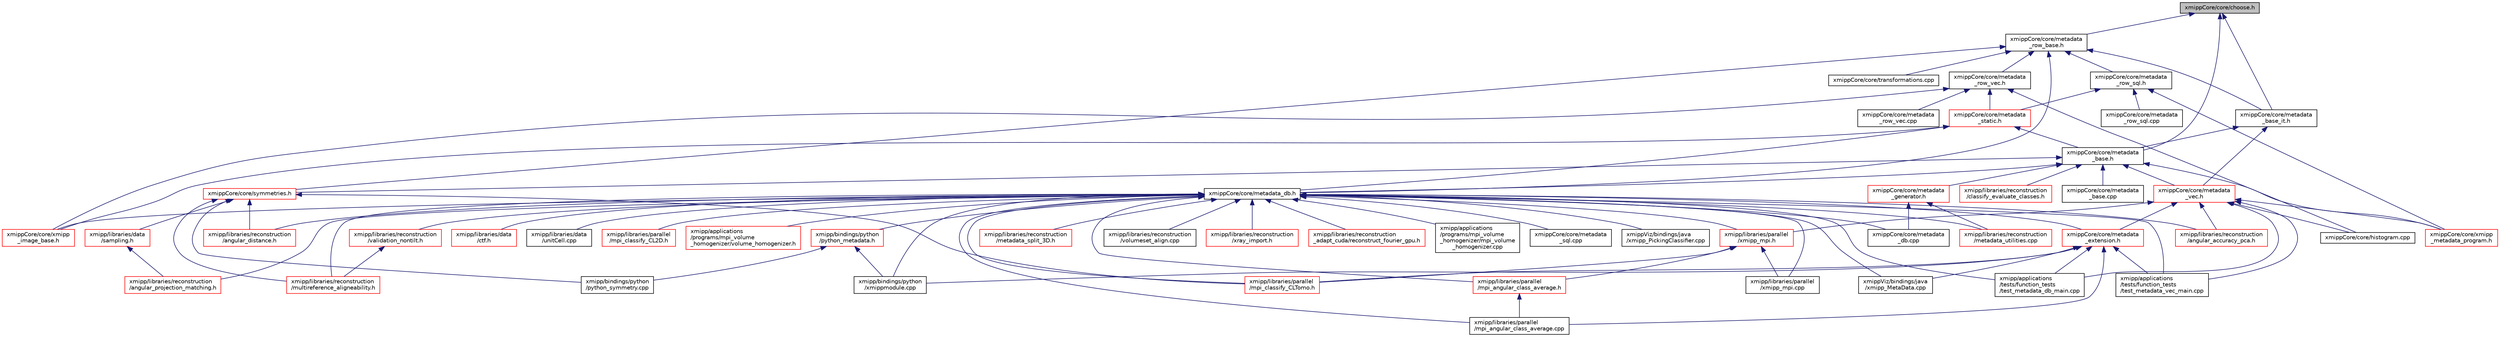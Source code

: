 digraph "xmippCore/core/choose.h"
{
  edge [fontname="Helvetica",fontsize="10",labelfontname="Helvetica",labelfontsize="10"];
  node [fontname="Helvetica",fontsize="10",shape=record];
  Node1 [label="xmippCore/core/choose.h",height=0.2,width=0.4,color="black", fillcolor="grey75", style="filled", fontcolor="black"];
  Node1 -> Node2 [dir="back",color="midnightblue",fontsize="10",style="solid",fontname="Helvetica"];
  Node2 [label="xmippCore/core/metadata\l_row_base.h",height=0.2,width=0.4,color="black", fillcolor="white", style="filled",URL="$metadata__row__base_8h.html"];
  Node2 -> Node3 [dir="back",color="midnightblue",fontsize="10",style="solid",fontname="Helvetica"];
  Node3 [label="xmippCore/core/metadata\l_row_vec.h",height=0.2,width=0.4,color="black", fillcolor="white", style="filled",URL="$metadata__row__vec_8h.html"];
  Node3 -> Node4 [dir="back",color="midnightblue",fontsize="10",style="solid",fontname="Helvetica"];
  Node4 [label="xmippCore/core/xmipp\l_image_base.h",height=0.2,width=0.4,color="red", fillcolor="white", style="filled",URL="$xmipp__image__base_8h.html"];
  Node3 -> Node631 [dir="back",color="midnightblue",fontsize="10",style="solid",fontname="Helvetica"];
  Node631 [label="xmippCore/core/metadata\l_static.h",height=0.2,width=0.4,color="red", fillcolor="white", style="filled",URL="$metadata__static_8h.html"];
  Node631 -> Node4 [dir="back",color="midnightblue",fontsize="10",style="solid",fontname="Helvetica"];
  Node631 -> Node632 [dir="back",color="midnightblue",fontsize="10",style="solid",fontname="Helvetica"];
  Node632 [label="xmippCore/core/metadata\l_base.h",height=0.2,width=0.4,color="black", fillcolor="white", style="filled",URL="$metadata__base_8h.html"];
  Node632 -> Node633 [dir="back",color="midnightblue",fontsize="10",style="solid",fontname="Helvetica"];
  Node633 [label="xmipp/libraries/reconstruction\l/classify_evaluate_classes.h",height=0.2,width=0.4,color="red", fillcolor="white", style="filled",URL="$classify__evaluate__classes_8h.html"];
  Node632 -> Node635 [dir="back",color="midnightblue",fontsize="10",style="solid",fontname="Helvetica"];
  Node635 [label="xmippCore/core/metadata_db.h",height=0.2,width=0.4,color="black", fillcolor="white", style="filled",URL="$metadata__db_8h.html"];
  Node635 -> Node252 [dir="back",color="midnightblue",fontsize="10",style="solid",fontname="Helvetica"];
  Node252 [label="xmipp/applications\l/programs/mpi_volume\l_homogenizer/volume_homogenizer.h",height=0.2,width=0.4,color="red", fillcolor="white", style="filled",URL="$volume__homogenizer_8h.html"];
  Node635 -> Node254 [dir="back",color="midnightblue",fontsize="10",style="solid",fontname="Helvetica"];
  Node254 [label="xmipp/applications\l/programs/mpi_volume\l_homogenizer/mpi_volume\l_homogenizer.cpp",height=0.2,width=0.4,color="black", fillcolor="white", style="filled",URL="$mpi__volume__homogenizer_8cpp.html"];
  Node635 -> Node566 [dir="back",color="midnightblue",fontsize="10",style="solid",fontname="Helvetica"];
  Node566 [label="xmipp/applications\l/tests/function_tests\l/test_metadata_db_main.cpp",height=0.2,width=0.4,color="black", fillcolor="white", style="filled",URL="$test__metadata__db__main_8cpp.html"];
  Node635 -> Node567 [dir="back",color="midnightblue",fontsize="10",style="solid",fontname="Helvetica"];
  Node567 [label="xmipp/applications\l/tests/function_tests\l/test_metadata_vec_main.cpp",height=0.2,width=0.4,color="black", fillcolor="white", style="filled",URL="$test__metadata__vec__main_8cpp.html"];
  Node635 -> Node636 [dir="back",color="midnightblue",fontsize="10",style="solid",fontname="Helvetica"];
  Node636 [label="xmipp/bindings/python\l/python_metadata.h",height=0.2,width=0.4,color="red", fillcolor="white", style="filled",URL="$python__metadata_8h.html"];
  Node636 -> Node638 [dir="back",color="midnightblue",fontsize="10",style="solid",fontname="Helvetica"];
  Node638 [label="xmipp/bindings/python\l/python_symmetry.cpp",height=0.2,width=0.4,color="black", fillcolor="white", style="filled",URL="$python__symmetry_8cpp.html"];
  Node636 -> Node257 [dir="back",color="midnightblue",fontsize="10",style="solid",fontname="Helvetica"];
  Node257 [label="xmipp/bindings/python\l/xmippmodule.cpp",height=0.2,width=0.4,color="black", fillcolor="white", style="filled",URL="$xmippmodule_8cpp.html"];
  Node635 -> Node257 [dir="back",color="midnightblue",fontsize="10",style="solid",fontname="Helvetica"];
  Node635 -> Node640 [dir="back",color="midnightblue",fontsize="10",style="solid",fontname="Helvetica"];
  Node640 [label="xmipp/libraries/data\l/ctf.h",height=0.2,width=0.4,color="red", fillcolor="white", style="filled",URL="$ctf_8h.html"];
  Node635 -> Node418 [dir="back",color="midnightblue",fontsize="10",style="solid",fontname="Helvetica"];
  Node418 [label="xmipp/libraries/data\l/unitCell.cpp",height=0.2,width=0.4,color="black", fillcolor="white", style="filled",URL="$unitCell_8cpp.html"];
  Node635 -> Node432 [dir="back",color="midnightblue",fontsize="10",style="solid",fontname="Helvetica"];
  Node432 [label="xmipp/libraries/parallel\l/mpi_angular_class_average.h",height=0.2,width=0.4,color="red", fillcolor="white", style="filled",URL="$mpi__angular__class__average_8h.html"];
  Node432 -> Node434 [dir="back",color="midnightblue",fontsize="10",style="solid",fontname="Helvetica"];
  Node434 [label="xmipp/libraries/parallel\l/mpi_angular_class_average.cpp",height=0.2,width=0.4,color="black", fillcolor="white", style="filled",URL="$mpi__angular__class__average_8cpp.html"];
  Node635 -> Node434 [dir="back",color="midnightblue",fontsize="10",style="solid",fontname="Helvetica"];
  Node635 -> Node644 [dir="back",color="midnightblue",fontsize="10",style="solid",fontname="Helvetica"];
  Node644 [label="xmipp/libraries/parallel\l/mpi_classify_CL2D.h",height=0.2,width=0.4,color="red", fillcolor="white", style="filled",URL="$mpi__classify__CL2D_8h.html"];
  Node635 -> Node646 [dir="back",color="midnightblue",fontsize="10",style="solid",fontname="Helvetica"];
  Node646 [label="xmipp/libraries/parallel\l/xmipp_mpi.h",height=0.2,width=0.4,color="red", fillcolor="white", style="filled",URL="$xmipp__mpi_8h.html"];
  Node646 -> Node432 [dir="back",color="midnightblue",fontsize="10",style="solid",fontname="Helvetica"];
  Node646 -> Node90 [dir="back",color="midnightblue",fontsize="10",style="solid",fontname="Helvetica"];
  Node90 [label="xmipp/libraries/parallel\l/mpi_classify_CLTomo.h",height=0.2,width=0.4,color="red", fillcolor="white", style="filled",URL="$mpi__classify__CLTomo_8h.html"];
  Node646 -> Node669 [dir="back",color="midnightblue",fontsize="10",style="solid",fontname="Helvetica"];
  Node669 [label="xmipp/libraries/parallel\l/xmipp_mpi.cpp",height=0.2,width=0.4,color="black", fillcolor="white", style="filled",URL="$xmipp__mpi_8cpp.html"];
  Node635 -> Node90 [dir="back",color="midnightblue",fontsize="10",style="solid",fontname="Helvetica"];
  Node635 -> Node669 [dir="back",color="midnightblue",fontsize="10",style="solid",fontname="Helvetica"];
  Node635 -> Node441 [dir="back",color="midnightblue",fontsize="10",style="solid",fontname="Helvetica"];
  Node441 [label="xmipp/libraries/reconstruction\l/angular_accuracy_pca.h",height=0.2,width=0.4,color="red", fillcolor="white", style="filled",URL="$angular__accuracy__pca_8h.html"];
  Node635 -> Node670 [dir="back",color="midnightblue",fontsize="10",style="solid",fontname="Helvetica"];
  Node670 [label="xmipp/libraries/reconstruction\l/angular_distance.h",height=0.2,width=0.4,color="red", fillcolor="white", style="filled",URL="$angular__distance_8h.html"];
  Node635 -> Node675 [dir="back",color="midnightblue",fontsize="10",style="solid",fontname="Helvetica"];
  Node675 [label="xmipp/libraries/reconstruction\l/angular_projection_matching.h",height=0.2,width=0.4,color="red", fillcolor="white", style="filled",URL="$angular__projection__matching_8h.html"];
  Node635 -> Node677 [dir="back",color="midnightblue",fontsize="10",style="solid",fontname="Helvetica"];
  Node677 [label="xmipp/libraries/reconstruction\l/metadata_split_3D.h",height=0.2,width=0.4,color="red", fillcolor="white", style="filled",URL="$metadata__split__3D_8h.html"];
  Node635 -> Node679 [dir="back",color="midnightblue",fontsize="10",style="solid",fontname="Helvetica"];
  Node679 [label="xmipp/libraries/reconstruction\l/metadata_utilities.cpp",height=0.2,width=0.4,color="red", fillcolor="white", style="filled",URL="$metadata__utilities_8cpp.html"];
  Node635 -> Node681 [dir="back",color="midnightblue",fontsize="10",style="solid",fontname="Helvetica"];
  Node681 [label="xmipp/libraries/reconstruction\l/validation_nontilt.h",height=0.2,width=0.4,color="red", fillcolor="white", style="filled",URL="$validation__nontilt_8h.html"];
  Node681 -> Node163 [dir="back",color="midnightblue",fontsize="10",style="solid",fontname="Helvetica"];
  Node163 [label="xmipp/libraries/reconstruction\l/multireference_aligneability.h",height=0.2,width=0.4,color="red", fillcolor="white", style="filled",URL="$multireference__aligneability_8h.html"];
  Node635 -> Node163 [dir="back",color="midnightblue",fontsize="10",style="solid",fontname="Helvetica"];
  Node635 -> Node684 [dir="back",color="midnightblue",fontsize="10",style="solid",fontname="Helvetica"];
  Node684 [label="xmipp/libraries/reconstruction\l/volumeset_align.cpp",height=0.2,width=0.4,color="black", fillcolor="white", style="filled",URL="$volumeset__align_8cpp.html"];
  Node635 -> Node551 [dir="back",color="midnightblue",fontsize="10",style="solid",fontname="Helvetica"];
  Node551 [label="xmipp/libraries/reconstruction\l/xray_import.h",height=0.2,width=0.4,color="red", fillcolor="white", style="filled",URL="$xray__import_8h.html"];
  Node635 -> Node235 [dir="back",color="midnightblue",fontsize="10",style="solid",fontname="Helvetica"];
  Node235 [label="xmipp/libraries/reconstruction\l_adapt_cuda/reconstruct_fourier_gpu.h",height=0.2,width=0.4,color="red", fillcolor="white", style="filled",URL="$reconstruct__fourier__gpu_8h.html"];
  Node635 -> Node4 [dir="back",color="midnightblue",fontsize="10",style="solid",fontname="Helvetica"];
  Node635 -> Node565 [dir="back",color="midnightblue",fontsize="10",style="solid",fontname="Helvetica"];
  Node565 [label="xmippCore/core/metadata\l_extension.h",height=0.2,width=0.4,color="red", fillcolor="white", style="filled",URL="$metadata__extension_8h.html"];
  Node565 -> Node566 [dir="back",color="midnightblue",fontsize="10",style="solid",fontname="Helvetica"];
  Node565 -> Node567 [dir="back",color="midnightblue",fontsize="10",style="solid",fontname="Helvetica"];
  Node565 -> Node257 [dir="back",color="midnightblue",fontsize="10",style="solid",fontname="Helvetica"];
  Node565 -> Node434 [dir="back",color="midnightblue",fontsize="10",style="solid",fontname="Helvetica"];
  Node565 -> Node90 [dir="back",color="midnightblue",fontsize="10",style="solid",fontname="Helvetica"];
  Node565 -> Node586 [dir="back",color="midnightblue",fontsize="10",style="solid",fontname="Helvetica"];
  Node586 [label="xmippViz/bindings/java\l/xmipp_MetaData.cpp",height=0.2,width=0.4,color="black", fillcolor="white", style="filled",URL="$bindings_2java_2xmipp__MetaData_8cpp.html"];
  Node635 -> Node593 [dir="back",color="midnightblue",fontsize="10",style="solid",fontname="Helvetica"];
  Node593 [label="xmippCore/core/metadata\l_db.cpp",height=0.2,width=0.4,color="black", fillcolor="white", style="filled",URL="$metadata__db_8cpp.html"];
  Node635 -> Node685 [dir="back",color="midnightblue",fontsize="10",style="solid",fontname="Helvetica"];
  Node685 [label="xmippCore/core/metadata\l_sql.cpp",height=0.2,width=0.4,color="black", fillcolor="white", style="filled",URL="$metadata__sql_8cpp.html"];
  Node635 -> Node586 [dir="back",color="midnightblue",fontsize="10",style="solid",fontname="Helvetica"];
  Node635 -> Node344 [dir="back",color="midnightblue",fontsize="10",style="solid",fontname="Helvetica"];
  Node344 [label="xmippViz/bindings/java\l/xmipp_PickingClassifier.cpp",height=0.2,width=0.4,color="black", fillcolor="white", style="filled",URL="$xmipp__PickingClassifier_8cpp.html"];
  Node632 -> Node686 [dir="back",color="midnightblue",fontsize="10",style="solid",fontname="Helvetica"];
  Node686 [label="xmippCore/core/metadata\l_vec.h",height=0.2,width=0.4,color="red", fillcolor="white", style="filled",URL="$metadata__vec_8h.html"];
  Node686 -> Node566 [dir="back",color="midnightblue",fontsize="10",style="solid",fontname="Helvetica"];
  Node686 -> Node567 [dir="back",color="midnightblue",fontsize="10",style="solid",fontname="Helvetica"];
  Node686 -> Node646 [dir="back",color="midnightblue",fontsize="10",style="solid",fontname="Helvetica"];
  Node686 -> Node441 [dir="back",color="midnightblue",fontsize="10",style="solid",fontname="Helvetica"];
  Node686 -> Node565 [dir="back",color="midnightblue",fontsize="10",style="solid",fontname="Helvetica"];
  Node686 -> Node733 [dir="back",color="midnightblue",fontsize="10",style="solid",fontname="Helvetica"];
  Node733 [label="xmippCore/core/histogram.cpp",height=0.2,width=0.4,color="black", fillcolor="white", style="filled",URL="$histogram_8cpp.html"];
  Node686 -> Node734 [dir="back",color="midnightblue",fontsize="10",style="solid",fontname="Helvetica"];
  Node734 [label="xmippCore/core/xmipp\l_metadata_program.h",height=0.2,width=0.4,color="red", fillcolor="white", style="filled",URL="$xmipp__metadata__program_8h.html"];
  Node632 -> Node754 [dir="back",color="midnightblue",fontsize="10",style="solid",fontname="Helvetica"];
  Node754 [label="xmippCore/core/symmetries.h",height=0.2,width=0.4,color="red", fillcolor="white", style="filled",URL="$ore_2core_2symmetries_8h.html"];
  Node754 -> Node638 [dir="back",color="midnightblue",fontsize="10",style="solid",fontname="Helvetica"];
  Node754 -> Node755 [dir="back",color="midnightblue",fontsize="10",style="solid",fontname="Helvetica"];
  Node755 [label="xmipp/libraries/data\l/sampling.h",height=0.2,width=0.4,color="red", fillcolor="white", style="filled",URL="$sampling_8h.html"];
  Node755 -> Node675 [dir="back",color="midnightblue",fontsize="10",style="solid",fontname="Helvetica"];
  Node754 -> Node90 [dir="back",color="midnightblue",fontsize="10",style="solid",fontname="Helvetica"];
  Node754 -> Node670 [dir="back",color="midnightblue",fontsize="10",style="solid",fontname="Helvetica"];
  Node754 -> Node163 [dir="back",color="midnightblue",fontsize="10",style="solid",fontname="Helvetica"];
  Node632 -> Node592 [dir="back",color="midnightblue",fontsize="10",style="solid",fontname="Helvetica"];
  Node592 [label="xmippCore/core/metadata\l_base.cpp",height=0.2,width=0.4,color="black", fillcolor="white", style="filled",URL="$metadata__base_8cpp.html"];
  Node632 -> Node760 [dir="back",color="midnightblue",fontsize="10",style="solid",fontname="Helvetica"];
  Node760 [label="xmippCore/core/metadata\l_generator.h",height=0.2,width=0.4,color="red", fillcolor="white", style="filled",URL="$metadata__generator_8h.html"];
  Node760 -> Node679 [dir="back",color="midnightblue",fontsize="10",style="solid",fontname="Helvetica"];
  Node760 -> Node593 [dir="back",color="midnightblue",fontsize="10",style="solid",fontname="Helvetica"];
  Node632 -> Node734 [dir="back",color="midnightblue",fontsize="10",style="solid",fontname="Helvetica"];
  Node631 -> Node635 [dir="back",color="midnightblue",fontsize="10",style="solid",fontname="Helvetica"];
  Node3 -> Node733 [dir="back",color="midnightblue",fontsize="10",style="solid",fontname="Helvetica"];
  Node3 -> Node772 [dir="back",color="midnightblue",fontsize="10",style="solid",fontname="Helvetica"];
  Node772 [label="xmippCore/core/metadata\l_row_vec.cpp",height=0.2,width=0.4,color="black", fillcolor="white", style="filled",URL="$metadata__row__vec_8cpp.html"];
  Node2 -> Node773 [dir="back",color="midnightblue",fontsize="10",style="solid",fontname="Helvetica"];
  Node773 [label="xmippCore/core/metadata\l_row_sql.h",height=0.2,width=0.4,color="black", fillcolor="white", style="filled",URL="$metadata__row__sql_8h.html"];
  Node773 -> Node631 [dir="back",color="midnightblue",fontsize="10",style="solid",fontname="Helvetica"];
  Node773 -> Node774 [dir="back",color="midnightblue",fontsize="10",style="solid",fontname="Helvetica"];
  Node774 [label="xmippCore/core/metadata\l_row_sql.cpp",height=0.2,width=0.4,color="black", fillcolor="white", style="filled",URL="$metadata__row__sql_8cpp.html"];
  Node773 -> Node734 [dir="back",color="midnightblue",fontsize="10",style="solid",fontname="Helvetica"];
  Node2 -> Node775 [dir="back",color="midnightblue",fontsize="10",style="solid",fontname="Helvetica"];
  Node775 [label="xmippCore/core/metadata\l_base_it.h",height=0.2,width=0.4,color="black", fillcolor="white", style="filled",URL="$metadata__base__it_8h.html"];
  Node775 -> Node632 [dir="back",color="midnightblue",fontsize="10",style="solid",fontname="Helvetica"];
  Node775 -> Node686 [dir="back",color="midnightblue",fontsize="10",style="solid",fontname="Helvetica"];
  Node2 -> Node635 [dir="back",color="midnightblue",fontsize="10",style="solid",fontname="Helvetica"];
  Node2 -> Node754 [dir="back",color="midnightblue",fontsize="10",style="solid",fontname="Helvetica"];
  Node2 -> Node776 [dir="back",color="midnightblue",fontsize="10",style="solid",fontname="Helvetica"];
  Node776 [label="xmippCore/core/transformations.cpp",height=0.2,width=0.4,color="black", fillcolor="white", style="filled",URL="$transformations_8cpp.html"];
  Node1 -> Node775 [dir="back",color="midnightblue",fontsize="10",style="solid",fontname="Helvetica"];
  Node1 -> Node632 [dir="back",color="midnightblue",fontsize="10",style="solid",fontname="Helvetica"];
}
